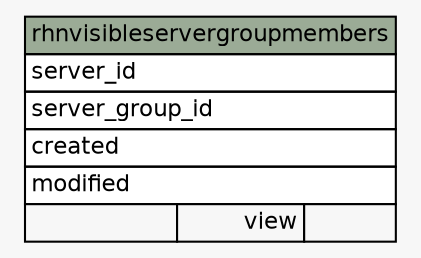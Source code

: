 // dot 2.26.0 on Linux 2.6.32-504.el6.x86_64
// SchemaSpy rev 590
digraph "rhnvisibleservergroupmembers" {
  graph [
    rankdir="RL"
    bgcolor="#f7f7f7"
    nodesep="0.18"
    ranksep="0.46"
    fontname="Helvetica"
    fontsize="11"
  ];
  node [
    fontname="Helvetica"
    fontsize="11"
    shape="plaintext"
  ];
  edge [
    arrowsize="0.8"
  ];
  "rhnvisibleservergroupmembers" [
    label=<
    <TABLE BORDER="0" CELLBORDER="1" CELLSPACING="0" BGCOLOR="#ffffff">
      <TR><TD COLSPAN="3" BGCOLOR="#9bab96" ALIGN="CENTER">rhnvisibleservergroupmembers</TD></TR>
      <TR><TD PORT="server_id" COLSPAN="3" ALIGN="LEFT">server_id</TD></TR>
      <TR><TD PORT="server_group_id" COLSPAN="3" ALIGN="LEFT">server_group_id</TD></TR>
      <TR><TD PORT="created" COLSPAN="3" ALIGN="LEFT">created</TD></TR>
      <TR><TD PORT="modified" COLSPAN="3" ALIGN="LEFT">modified</TD></TR>
      <TR><TD ALIGN="LEFT" BGCOLOR="#f7f7f7">  </TD><TD ALIGN="RIGHT" BGCOLOR="#f7f7f7">view</TD><TD ALIGN="RIGHT" BGCOLOR="#f7f7f7">  </TD></TR>
    </TABLE>>
    URL="tables/rhnvisibleservergroupmembers.html"
    tooltip="rhnvisibleservergroupmembers"
  ];
}
